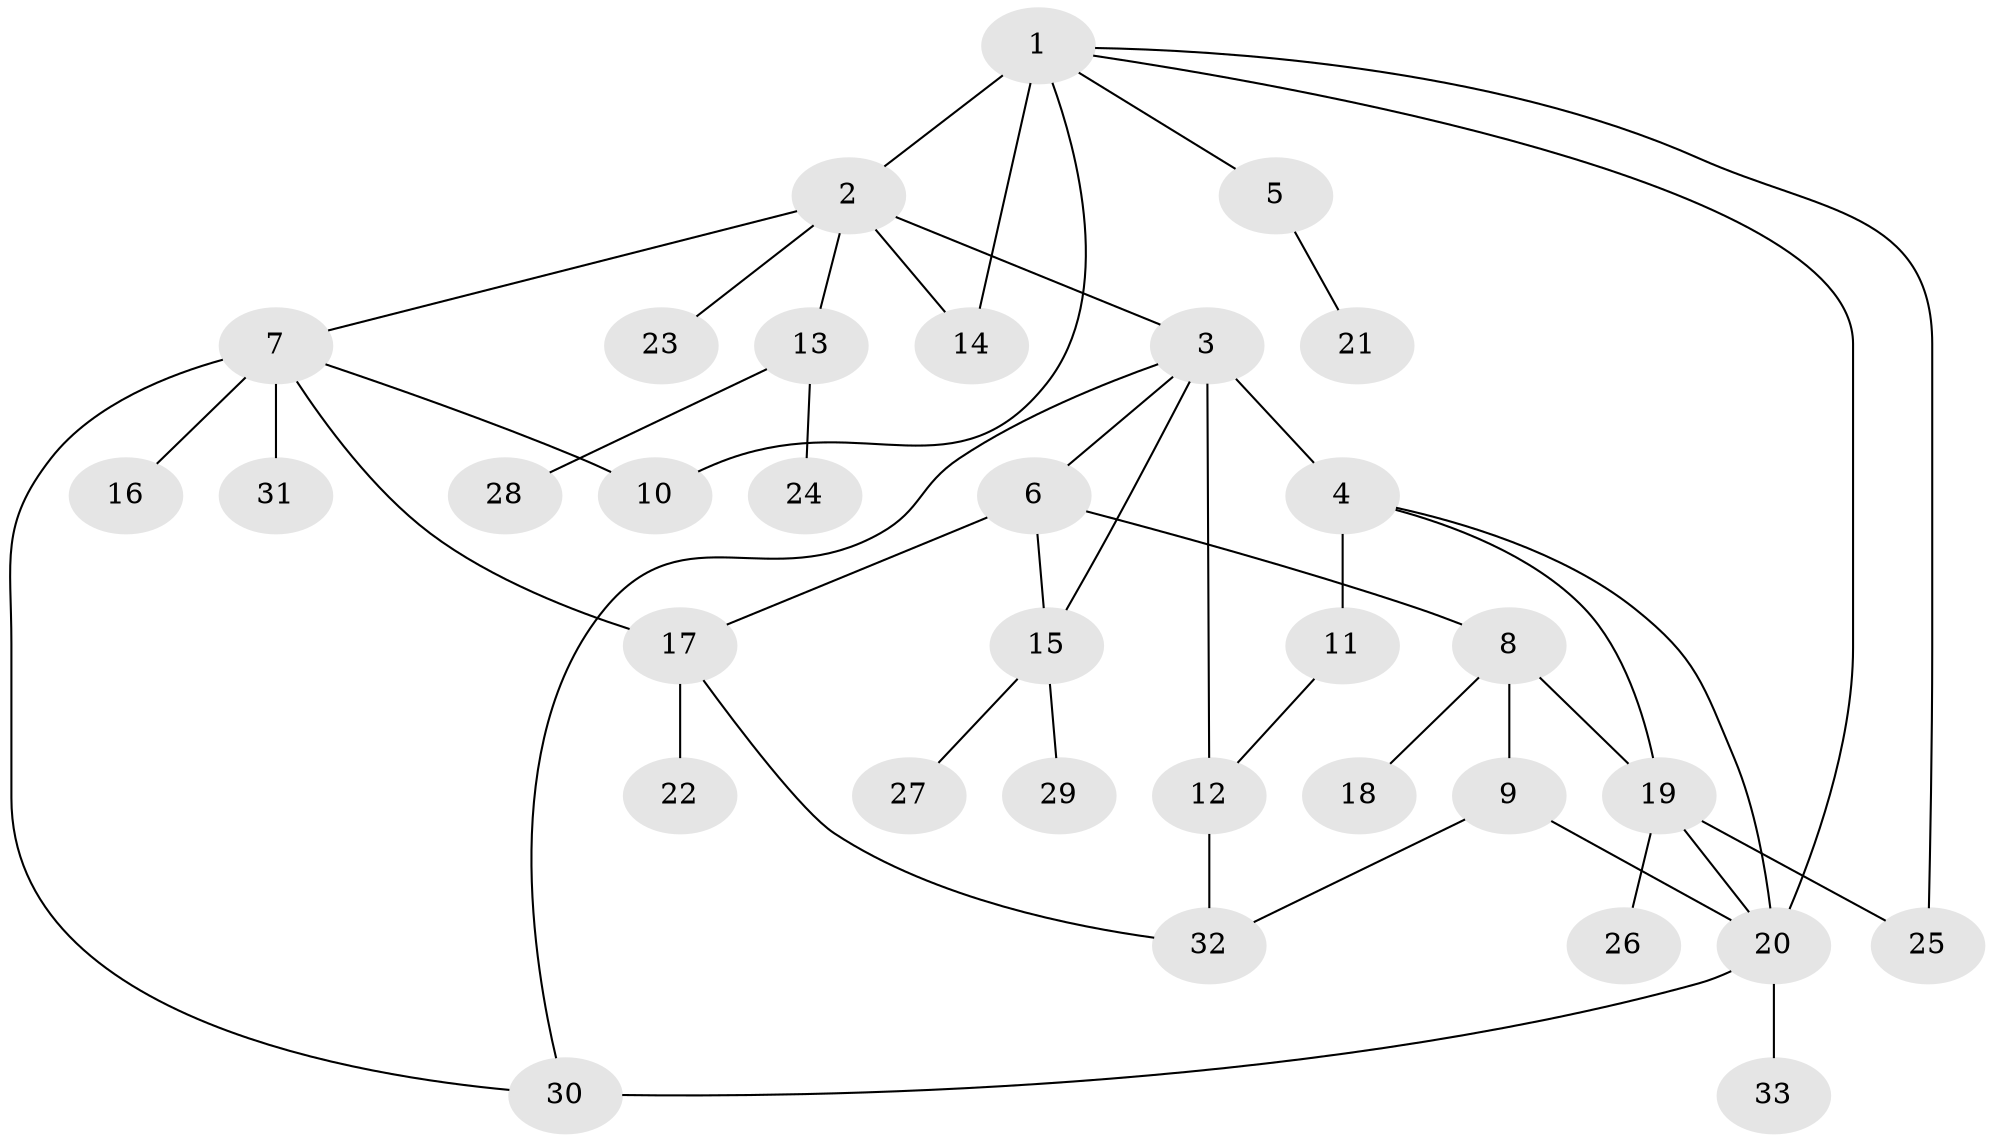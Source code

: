 // original degree distribution, {9: 0.015151515151515152, 7: 0.030303030303030304, 10: 0.015151515151515152, 3: 0.15151515151515152, 6: 0.045454545454545456, 8: 0.015151515151515152, 2: 0.19696969696969696, 1: 0.4696969696969697, 5: 0.030303030303030304, 4: 0.030303030303030304}
// Generated by graph-tools (version 1.1) at 2025/35/03/09/25 02:35:50]
// undirected, 33 vertices, 46 edges
graph export_dot {
graph [start="1"]
  node [color=gray90,style=filled];
  1;
  2;
  3;
  4;
  5;
  6;
  7;
  8;
  9;
  10;
  11;
  12;
  13;
  14;
  15;
  16;
  17;
  18;
  19;
  20;
  21;
  22;
  23;
  24;
  25;
  26;
  27;
  28;
  29;
  30;
  31;
  32;
  33;
  1 -- 2 [weight=1.0];
  1 -- 5 [weight=1.0];
  1 -- 10 [weight=1.0];
  1 -- 14 [weight=3.0];
  1 -- 20 [weight=1.0];
  1 -- 25 [weight=1.0];
  2 -- 3 [weight=1.0];
  2 -- 7 [weight=1.0];
  2 -- 13 [weight=1.0];
  2 -- 14 [weight=1.0];
  2 -- 23 [weight=1.0];
  3 -- 4 [weight=4.0];
  3 -- 6 [weight=1.0];
  3 -- 12 [weight=1.0];
  3 -- 15 [weight=1.0];
  3 -- 30 [weight=1.0];
  4 -- 11 [weight=1.0];
  4 -- 19 [weight=1.0];
  4 -- 20 [weight=1.0];
  5 -- 21 [weight=1.0];
  6 -- 8 [weight=1.0];
  6 -- 15 [weight=1.0];
  6 -- 17 [weight=1.0];
  7 -- 10 [weight=1.0];
  7 -- 16 [weight=2.0];
  7 -- 17 [weight=1.0];
  7 -- 30 [weight=1.0];
  7 -- 31 [weight=1.0];
  8 -- 9 [weight=2.0];
  8 -- 18 [weight=1.0];
  8 -- 19 [weight=2.0];
  9 -- 20 [weight=1.0];
  9 -- 32 [weight=1.0];
  11 -- 12 [weight=1.0];
  12 -- 32 [weight=2.0];
  13 -- 24 [weight=1.0];
  13 -- 28 [weight=1.0];
  15 -- 27 [weight=1.0];
  15 -- 29 [weight=1.0];
  17 -- 22 [weight=2.0];
  17 -- 32 [weight=1.0];
  19 -- 20 [weight=1.0];
  19 -- 25 [weight=1.0];
  19 -- 26 [weight=2.0];
  20 -- 30 [weight=1.0];
  20 -- 33 [weight=1.0];
}

